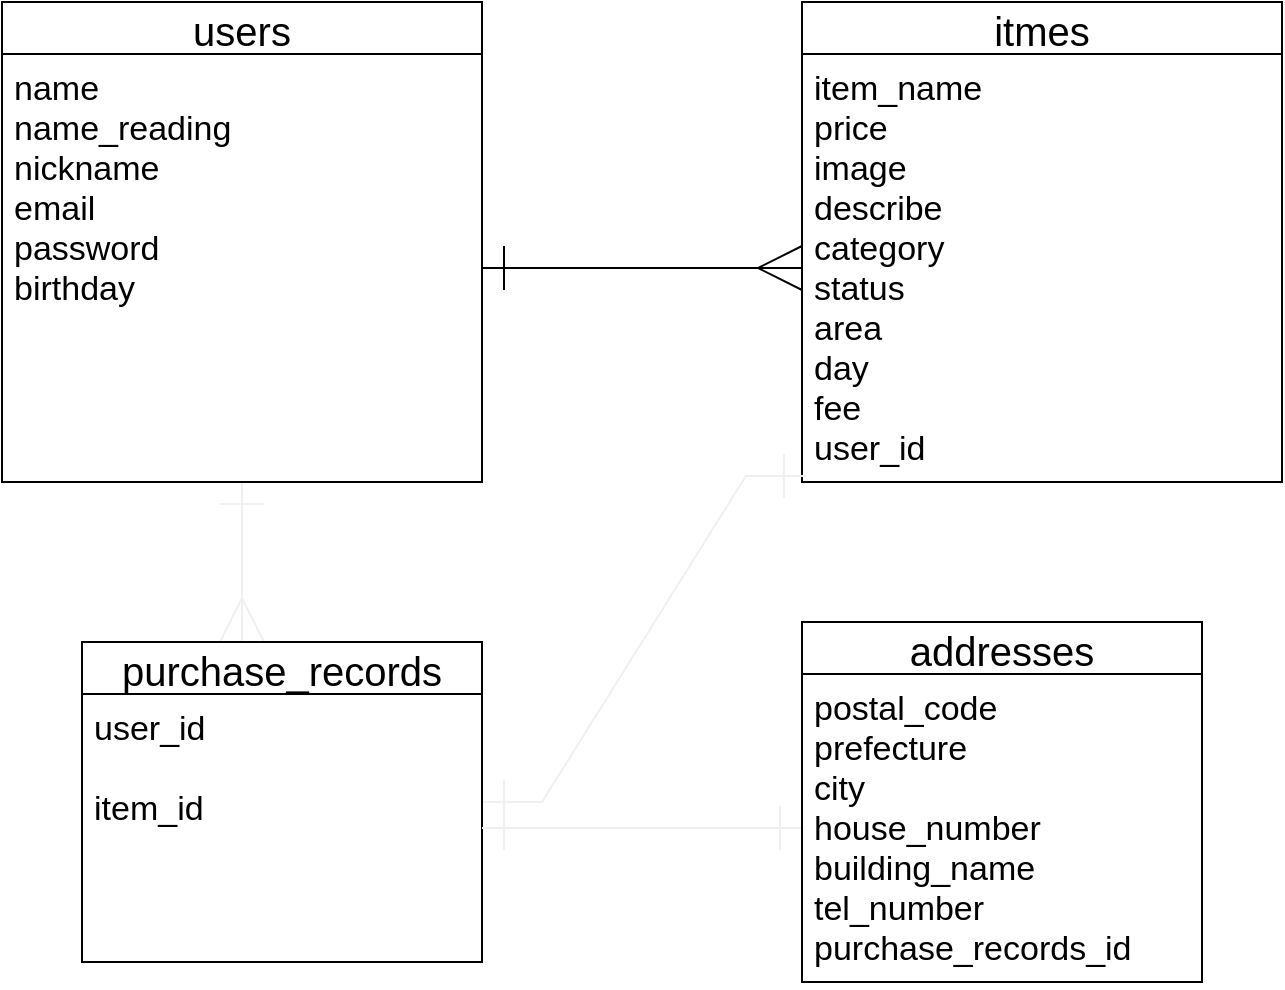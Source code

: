 <mxfile version="13.6.5">
    <diagram id="LzLwIEQKmzcZvtZww3rR" name="ページ1">
        <mxGraphModel dx="728" dy="680" grid="1" gridSize="10" guides="1" tooltips="1" connect="1" arrows="1" fold="1" page="1" pageScale="1" pageWidth="827" pageHeight="1169" math="0" shadow="0">
            <root>
                <mxCell id="0"/>
                <mxCell id="1" parent="0"/>
                <mxCell id="32" style="edgeStyle=orthogonalEdgeStyle;rounded=0;orthogonalLoop=1;jettySize=auto;html=1;entryX=0.4;entryY=0;entryDx=0;entryDy=0;entryPerimeter=0;startArrow=ERone;startFill=0;startSize=20;sourcePerimeterSpacing=0;endArrow=ERmany;endFill=0;endSize=20;targetPerimeterSpacing=0;strokeColor=#f0f0f0;fontSize=20;" parent="1" source="24" target="10" edge="1">
                    <mxGeometry relative="1" as="geometry"/>
                </mxCell>
                <mxCell id="31" style="edgeStyle=orthogonalEdgeStyle;rounded=0;orthogonalLoop=1;jettySize=auto;html=1;entryX=0;entryY=0.5;entryDx=0;entryDy=0;endArrow=ERmany;endFill=0;fontSize=20;targetPerimeterSpacing=0;endSize=20;startSize=20;sourcePerimeterSpacing=0;startArrow=ERone;startFill=0;" parent="1" source="25" target="7" edge="1">
                    <mxGeometry relative="1" as="geometry"/>
                </mxCell>
                <mxCell id="24" value="users" style="swimlane;fontStyle=0;childLayout=stackLayout;horizontal=1;startSize=26;horizontalStack=0;resizeParent=1;resizeParentMax=0;resizeLast=0;collapsible=1;marginBottom=0;align=center;fontSize=20;" parent="1" vertex="1">
                    <mxGeometry x="40" y="160" width="240" height="240" as="geometry"/>
                </mxCell>
                <mxCell id="25" value="name&#10;name_reading&#10;nickname&#10;email&#10;password&#10;birthday&#10;&#10;" style="text;strokeColor=none;fillColor=none;spacingLeft=4;spacingRight=4;overflow=hidden;rotatable=0;points=[[0,0.5],[1,0.5]];portConstraint=eastwest;fontSize=17;" parent="24" vertex="1">
                    <mxGeometry y="26" width="240" height="214" as="geometry"/>
                </mxCell>
                <mxCell id="6" value="itmes" style="swimlane;fontStyle=0;childLayout=stackLayout;horizontal=1;startSize=26;horizontalStack=0;resizeParent=1;resizeParentMax=0;resizeLast=0;collapsible=1;marginBottom=0;align=center;fontSize=20;" parent="1" vertex="1">
                    <mxGeometry x="440" y="160" width="240" height="240" as="geometry"/>
                </mxCell>
                <mxCell id="7" value="item_name&#10;price&#10;image&#10;describe&#10;category&#10;status&#10;area&#10;day&#10;fee&#10;user_id" style="text;strokeColor=none;fillColor=none;spacingLeft=4;spacingRight=4;overflow=hidden;rotatable=0;points=[[0,0.5],[1,0.5]];portConstraint=eastwest;fontSize=17;" parent="6" vertex="1">
                    <mxGeometry y="26" width="240" height="214" as="geometry"/>
                </mxCell>
                <mxCell id="34" style="edgeStyle=entityRelationEdgeStyle;rounded=0;orthogonalLoop=1;jettySize=auto;html=1;entryX=0.008;entryY=0.986;entryDx=0;entryDy=0;entryPerimeter=0;startArrow=ERone;startFill=0;startSize=20;sourcePerimeterSpacing=0;endArrow=ERone;endFill=0;endSize=20;targetPerimeterSpacing=0;strokeColor=#f0f0f0;fontSize=20;" parent="1" source="10" target="7" edge="1">
                    <mxGeometry relative="1" as="geometry"/>
                </mxCell>
                <mxCell id="10" value="purchase_records" style="swimlane;fontStyle=0;childLayout=stackLayout;horizontal=1;startSize=26;horizontalStack=0;resizeParent=1;resizeParentMax=0;resizeLast=0;collapsible=1;marginBottom=0;align=center;fontSize=20;" parent="1" vertex="1">
                    <mxGeometry x="80" y="480" width="200" height="160" as="geometry"/>
                </mxCell>
                <mxCell id="11" value="user_id&#10;&#10;item_id" style="text;strokeColor=none;fillColor=none;spacingLeft=4;spacingRight=4;overflow=hidden;rotatable=0;points=[[0,0.5],[1,0.5]];portConstraint=eastwest;fontSize=17;" parent="10" vertex="1">
                    <mxGeometry y="26" width="200" height="134" as="geometry"/>
                </mxCell>
                <mxCell id="35" style="edgeStyle=entityRelationEdgeStyle;rounded=0;orthogonalLoop=1;jettySize=auto;html=1;exitX=1;exitY=0.5;exitDx=0;exitDy=0;startArrow=ERone;startFill=0;startSize=20;sourcePerimeterSpacing=0;endArrow=ERone;endFill=0;endSize=20;targetPerimeterSpacing=0;strokeColor=#f0f0f0;fontSize=20;" parent="1" source="11" target="15" edge="1">
                    <mxGeometry relative="1" as="geometry"/>
                </mxCell>
                <mxCell id="14" value="addresses" style="swimlane;fontStyle=0;childLayout=stackLayout;horizontal=1;startSize=26;horizontalStack=0;resizeParent=1;resizeParentMax=0;resizeLast=0;collapsible=1;marginBottom=0;align=center;fontSize=20;" parent="1" vertex="1">
                    <mxGeometry x="440" y="470" width="200" height="180" as="geometry"/>
                </mxCell>
                <mxCell id="15" value="postal_code&#10;prefecture&#10;city&#10;house_number&#10;building_name&#10;tel_number&#10;purchase_records_id" style="text;strokeColor=none;fillColor=none;spacingLeft=4;spacingRight=4;overflow=hidden;rotatable=0;points=[[0,0.5],[1,0.5]];portConstraint=eastwest;fontSize=17;" parent="14" vertex="1">
                    <mxGeometry y="26" width="200" height="154" as="geometry"/>
                </mxCell>
            </root>
        </mxGraphModel>
    </diagram>
</mxfile>